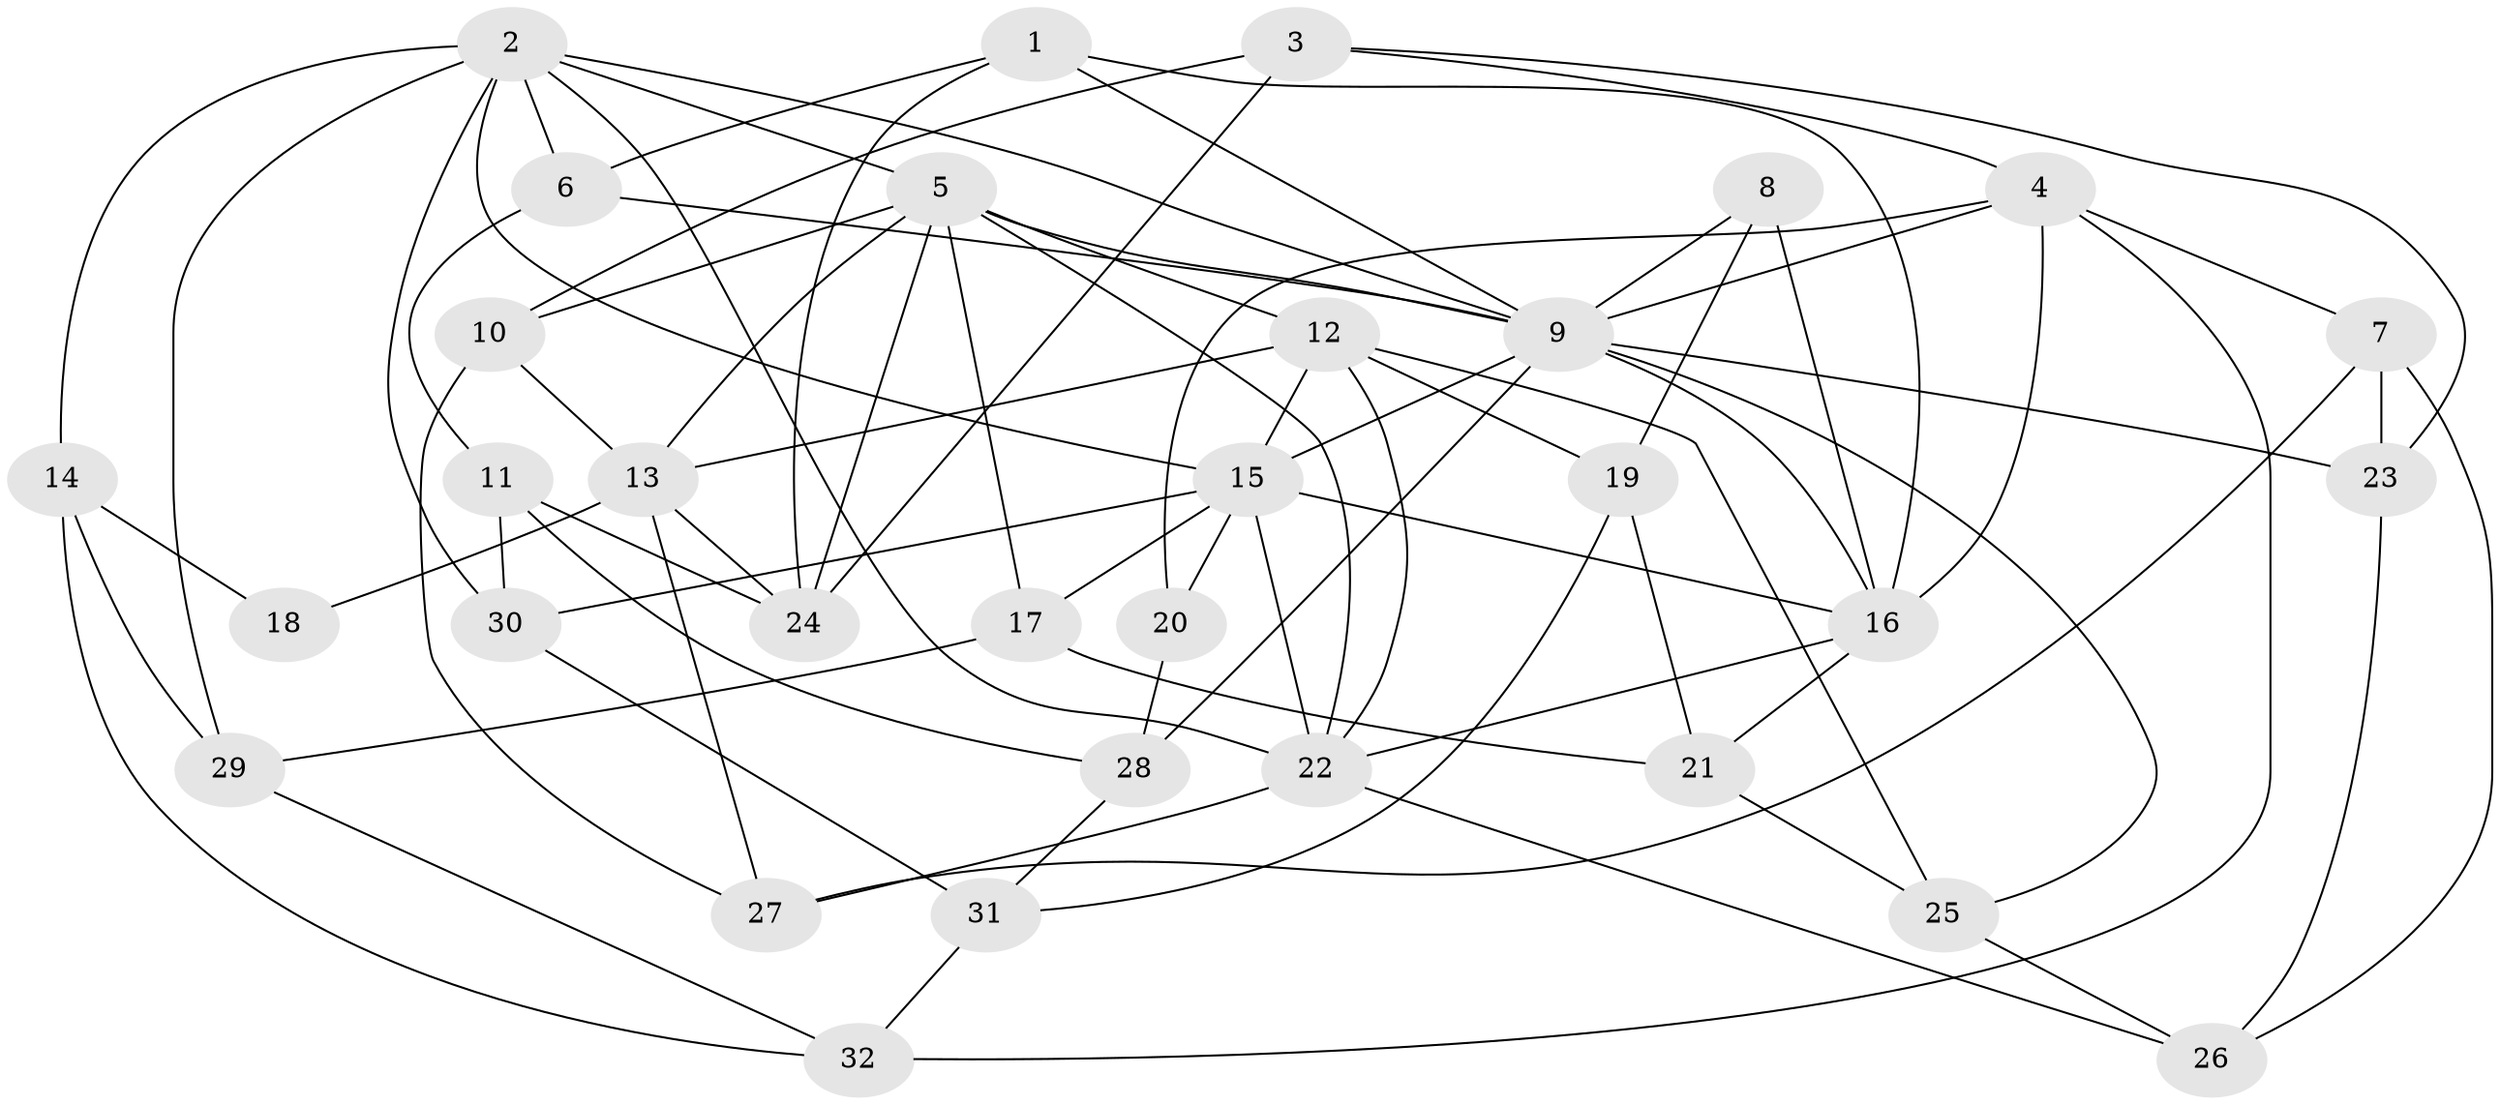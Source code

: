 // original degree distribution, {4: 1.0}
// Generated by graph-tools (version 1.1) at 2025/38/03/09/25 02:38:03]
// undirected, 32 vertices, 78 edges
graph export_dot {
graph [start="1"]
  node [color=gray90,style=filled];
  1;
  2;
  3;
  4;
  5;
  6;
  7;
  8;
  9;
  10;
  11;
  12;
  13;
  14;
  15;
  16;
  17;
  18;
  19;
  20;
  21;
  22;
  23;
  24;
  25;
  26;
  27;
  28;
  29;
  30;
  31;
  32;
  1 -- 6 [weight=1.0];
  1 -- 9 [weight=1.0];
  1 -- 16 [weight=1.0];
  1 -- 24 [weight=1.0];
  2 -- 5 [weight=2.0];
  2 -- 6 [weight=1.0];
  2 -- 9 [weight=1.0];
  2 -- 14 [weight=1.0];
  2 -- 15 [weight=2.0];
  2 -- 22 [weight=1.0];
  2 -- 29 [weight=1.0];
  2 -- 30 [weight=1.0];
  3 -- 4 [weight=1.0];
  3 -- 10 [weight=1.0];
  3 -- 23 [weight=1.0];
  3 -- 24 [weight=1.0];
  4 -- 7 [weight=1.0];
  4 -- 9 [weight=1.0];
  4 -- 16 [weight=3.0];
  4 -- 20 [weight=1.0];
  4 -- 32 [weight=1.0];
  5 -- 9 [weight=1.0];
  5 -- 10 [weight=1.0];
  5 -- 12 [weight=2.0];
  5 -- 13 [weight=1.0];
  5 -- 17 [weight=1.0];
  5 -- 22 [weight=1.0];
  5 -- 24 [weight=3.0];
  6 -- 9 [weight=1.0];
  6 -- 11 [weight=1.0];
  7 -- 23 [weight=1.0];
  7 -- 26 [weight=1.0];
  7 -- 27 [weight=1.0];
  8 -- 9 [weight=1.0];
  8 -- 16 [weight=2.0];
  8 -- 19 [weight=1.0];
  9 -- 15 [weight=1.0];
  9 -- 16 [weight=2.0];
  9 -- 23 [weight=1.0];
  9 -- 25 [weight=1.0];
  9 -- 28 [weight=1.0];
  10 -- 13 [weight=1.0];
  10 -- 27 [weight=1.0];
  11 -- 24 [weight=1.0];
  11 -- 28 [weight=1.0];
  11 -- 30 [weight=1.0];
  12 -- 13 [weight=2.0];
  12 -- 15 [weight=1.0];
  12 -- 19 [weight=1.0];
  12 -- 22 [weight=1.0];
  12 -- 25 [weight=1.0];
  13 -- 18 [weight=3.0];
  13 -- 24 [weight=2.0];
  13 -- 27 [weight=1.0];
  14 -- 18 [weight=1.0];
  14 -- 29 [weight=1.0];
  14 -- 32 [weight=1.0];
  15 -- 16 [weight=2.0];
  15 -- 17 [weight=1.0];
  15 -- 20 [weight=2.0];
  15 -- 22 [weight=2.0];
  15 -- 30 [weight=1.0];
  16 -- 21 [weight=1.0];
  16 -- 22 [weight=1.0];
  17 -- 21 [weight=1.0];
  17 -- 29 [weight=1.0];
  19 -- 21 [weight=1.0];
  19 -- 31 [weight=1.0];
  20 -- 28 [weight=1.0];
  21 -- 25 [weight=1.0];
  22 -- 26 [weight=1.0];
  22 -- 27 [weight=1.0];
  23 -- 26 [weight=1.0];
  25 -- 26 [weight=1.0];
  28 -- 31 [weight=1.0];
  29 -- 32 [weight=1.0];
  30 -- 31 [weight=1.0];
  31 -- 32 [weight=1.0];
}
